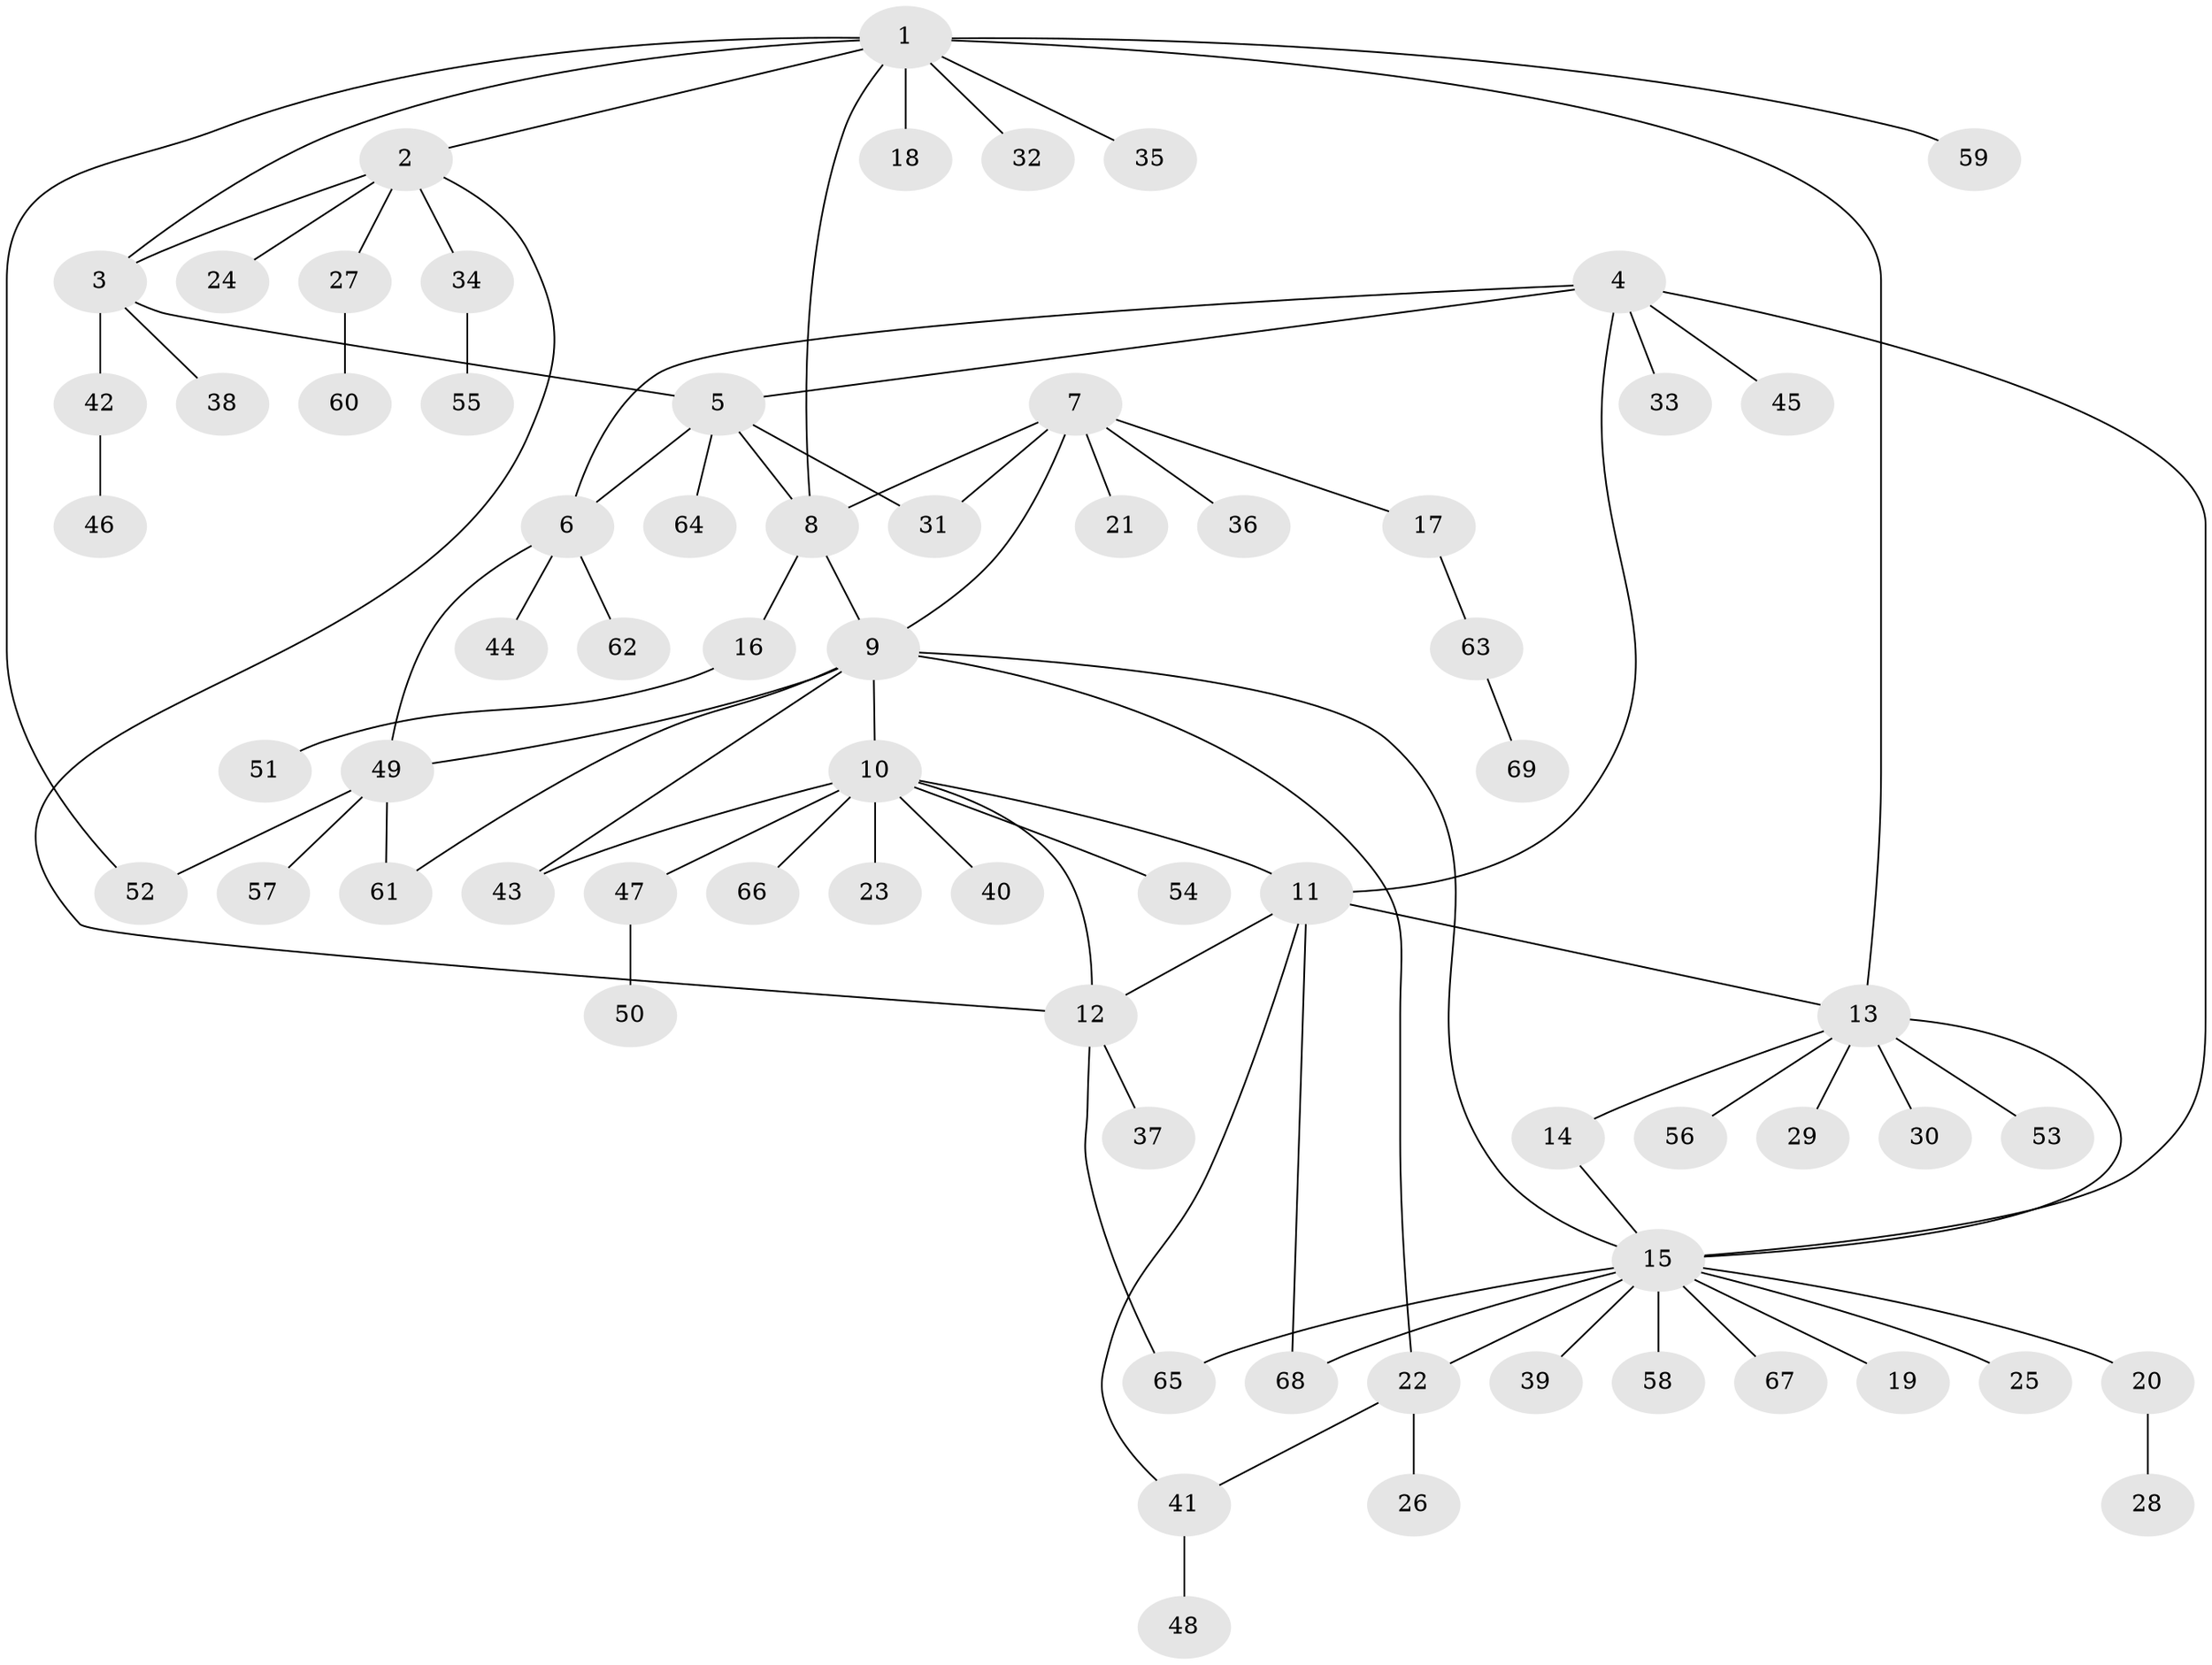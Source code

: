 // Generated by graph-tools (version 1.1) at 2025/16/03/09/25 04:16:08]
// undirected, 69 vertices, 88 edges
graph export_dot {
graph [start="1"]
  node [color=gray90,style=filled];
  1;
  2;
  3;
  4;
  5;
  6;
  7;
  8;
  9;
  10;
  11;
  12;
  13;
  14;
  15;
  16;
  17;
  18;
  19;
  20;
  21;
  22;
  23;
  24;
  25;
  26;
  27;
  28;
  29;
  30;
  31;
  32;
  33;
  34;
  35;
  36;
  37;
  38;
  39;
  40;
  41;
  42;
  43;
  44;
  45;
  46;
  47;
  48;
  49;
  50;
  51;
  52;
  53;
  54;
  55;
  56;
  57;
  58;
  59;
  60;
  61;
  62;
  63;
  64;
  65;
  66;
  67;
  68;
  69;
  1 -- 2;
  1 -- 3;
  1 -- 8;
  1 -- 13;
  1 -- 18;
  1 -- 32;
  1 -- 35;
  1 -- 52;
  1 -- 59;
  2 -- 3;
  2 -- 12;
  2 -- 24;
  2 -- 27;
  2 -- 34;
  3 -- 5;
  3 -- 38;
  3 -- 42;
  4 -- 5;
  4 -- 6;
  4 -- 11;
  4 -- 15;
  4 -- 33;
  4 -- 45;
  5 -- 6;
  5 -- 8;
  5 -- 31;
  5 -- 64;
  6 -- 44;
  6 -- 49;
  6 -- 62;
  7 -- 8;
  7 -- 9;
  7 -- 17;
  7 -- 21;
  7 -- 31;
  7 -- 36;
  8 -- 9;
  8 -- 16;
  9 -- 10;
  9 -- 15;
  9 -- 22;
  9 -- 43;
  9 -- 49;
  9 -- 61;
  10 -- 11;
  10 -- 12;
  10 -- 23;
  10 -- 40;
  10 -- 43;
  10 -- 47;
  10 -- 54;
  10 -- 66;
  11 -- 12;
  11 -- 13;
  11 -- 41;
  11 -- 68;
  12 -- 37;
  12 -- 65;
  13 -- 14;
  13 -- 15;
  13 -- 29;
  13 -- 30;
  13 -- 53;
  13 -- 56;
  14 -- 15;
  15 -- 19;
  15 -- 20;
  15 -- 22;
  15 -- 25;
  15 -- 39;
  15 -- 58;
  15 -- 65;
  15 -- 67;
  15 -- 68;
  16 -- 51;
  17 -- 63;
  20 -- 28;
  22 -- 26;
  22 -- 41;
  27 -- 60;
  34 -- 55;
  41 -- 48;
  42 -- 46;
  47 -- 50;
  49 -- 52;
  49 -- 57;
  49 -- 61;
  63 -- 69;
}
